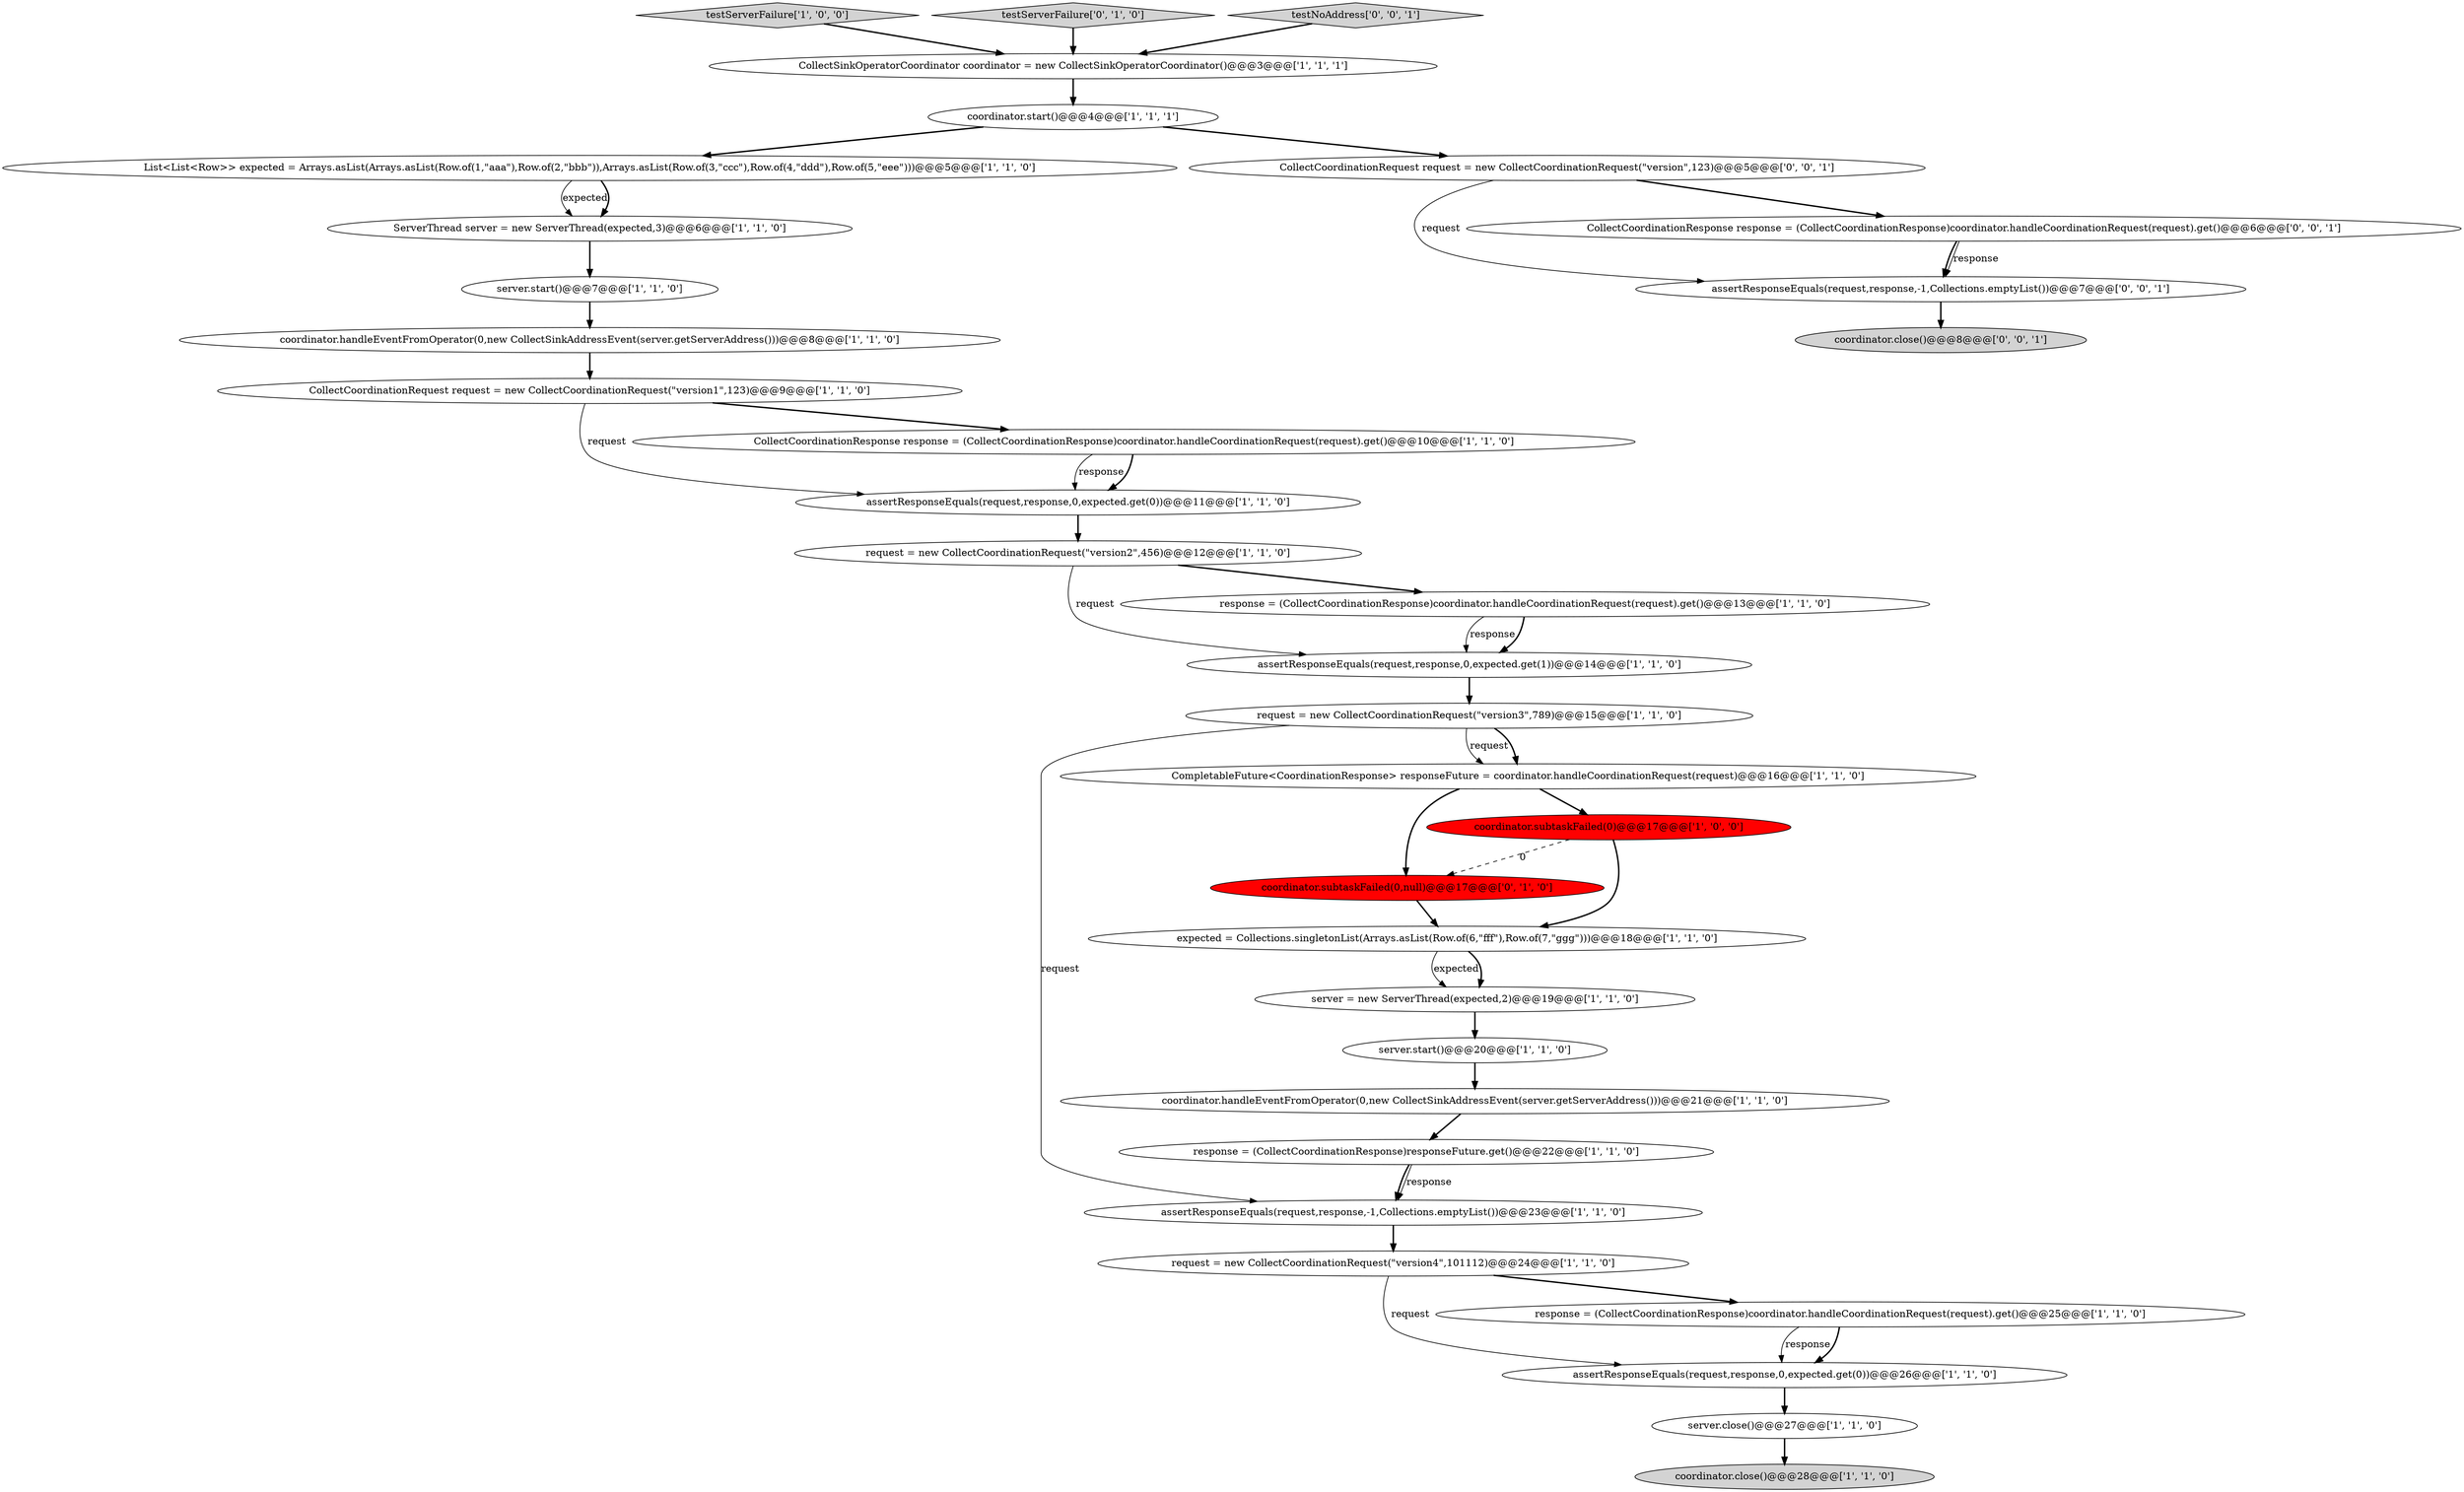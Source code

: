 digraph {
12 [style = filled, label = "server = new ServerThread(expected,2)@@@19@@@['1', '1', '0']", fillcolor = white, shape = ellipse image = "AAA0AAABBB1BBB"];
8 [style = filled, label = "assertResponseEquals(request,response,-1,Collections.emptyList())@@@23@@@['1', '1', '0']", fillcolor = white, shape = ellipse image = "AAA0AAABBB1BBB"];
25 [style = filled, label = "testServerFailure['1', '0', '0']", fillcolor = lightgray, shape = diamond image = "AAA0AAABBB1BBB"];
23 [style = filled, label = "ServerThread server = new ServerThread(expected,3)@@@6@@@['1', '1', '0']", fillcolor = white, shape = ellipse image = "AAA0AAABBB1BBB"];
27 [style = filled, label = "coordinator.subtaskFailed(0,null)@@@17@@@['0', '1', '0']", fillcolor = red, shape = ellipse image = "AAA1AAABBB2BBB"];
5 [style = filled, label = "server.start()@@@7@@@['1', '1', '0']", fillcolor = white, shape = ellipse image = "AAA0AAABBB1BBB"];
4 [style = filled, label = "CollectCoordinationRequest request = new CollectCoordinationRequest(\"version1\",123)@@@9@@@['1', '1', '0']", fillcolor = white, shape = ellipse image = "AAA0AAABBB1BBB"];
26 [style = filled, label = "assertResponseEquals(request,response,0,expected.get(0))@@@11@@@['1', '1', '0']", fillcolor = white, shape = ellipse image = "AAA0AAABBB1BBB"];
31 [style = filled, label = "assertResponseEquals(request,response,-1,Collections.emptyList())@@@7@@@['0', '0', '1']", fillcolor = white, shape = ellipse image = "AAA0AAABBB3BBB"];
14 [style = filled, label = "CollectSinkOperatorCoordinator coordinator = new CollectSinkOperatorCoordinator()@@@3@@@['1', '1', '1']", fillcolor = white, shape = ellipse image = "AAA0AAABBB1BBB"];
11 [style = filled, label = "request = new CollectCoordinationRequest(\"version3\",789)@@@15@@@['1', '1', '0']", fillcolor = white, shape = ellipse image = "AAA0AAABBB1BBB"];
29 [style = filled, label = "CollectCoordinationResponse response = (CollectCoordinationResponse)coordinator.handleCoordinationRequest(request).get()@@@6@@@['0', '0', '1']", fillcolor = white, shape = ellipse image = "AAA0AAABBB3BBB"];
7 [style = filled, label = "coordinator.close()@@@28@@@['1', '1', '0']", fillcolor = lightgray, shape = ellipse image = "AAA0AAABBB1BBB"];
1 [style = filled, label = "response = (CollectCoordinationResponse)responseFuture.get()@@@22@@@['1', '1', '0']", fillcolor = white, shape = ellipse image = "AAA0AAABBB1BBB"];
0 [style = filled, label = "List<List<Row>> expected = Arrays.asList(Arrays.asList(Row.of(1,\"aaa\"),Row.of(2,\"bbb\")),Arrays.asList(Row.of(3,\"ccc\"),Row.of(4,\"ddd\"),Row.of(5,\"eee\")))@@@5@@@['1', '1', '0']", fillcolor = white, shape = ellipse image = "AAA0AAABBB1BBB"];
15 [style = filled, label = "CompletableFuture<CoordinationResponse> responseFuture = coordinator.handleCoordinationRequest(request)@@@16@@@['1', '1', '0']", fillcolor = white, shape = ellipse image = "AAA0AAABBB1BBB"];
30 [style = filled, label = "CollectCoordinationRequest request = new CollectCoordinationRequest(\"version\",123)@@@5@@@['0', '0', '1']", fillcolor = white, shape = ellipse image = "AAA0AAABBB3BBB"];
6 [style = filled, label = "server.close()@@@27@@@['1', '1', '0']", fillcolor = white, shape = ellipse image = "AAA0AAABBB1BBB"];
16 [style = filled, label = "coordinator.handleEventFromOperator(0,new CollectSinkAddressEvent(server.getServerAddress()))@@@8@@@['1', '1', '0']", fillcolor = white, shape = ellipse image = "AAA0AAABBB1BBB"];
17 [style = filled, label = "expected = Collections.singletonList(Arrays.asList(Row.of(6,\"fff\"),Row.of(7,\"ggg\")))@@@18@@@['1', '1', '0']", fillcolor = white, shape = ellipse image = "AAA0AAABBB1BBB"];
2 [style = filled, label = "coordinator.start()@@@4@@@['1', '1', '1']", fillcolor = white, shape = ellipse image = "AAA0AAABBB1BBB"];
9 [style = filled, label = "CollectCoordinationResponse response = (CollectCoordinationResponse)coordinator.handleCoordinationRequest(request).get()@@@10@@@['1', '1', '0']", fillcolor = white, shape = ellipse image = "AAA0AAABBB1BBB"];
21 [style = filled, label = "assertResponseEquals(request,response,0,expected.get(0))@@@26@@@['1', '1', '0']", fillcolor = white, shape = ellipse image = "AAA0AAABBB1BBB"];
28 [style = filled, label = "testServerFailure['0', '1', '0']", fillcolor = lightgray, shape = diamond image = "AAA0AAABBB2BBB"];
3 [style = filled, label = "assertResponseEquals(request,response,0,expected.get(1))@@@14@@@['1', '1', '0']", fillcolor = white, shape = ellipse image = "AAA0AAABBB1BBB"];
18 [style = filled, label = "request = new CollectCoordinationRequest(\"version4\",101112)@@@24@@@['1', '1', '0']", fillcolor = white, shape = ellipse image = "AAA0AAABBB1BBB"];
32 [style = filled, label = "testNoAddress['0', '0', '1']", fillcolor = lightgray, shape = diamond image = "AAA0AAABBB3BBB"];
33 [style = filled, label = "coordinator.close()@@@8@@@['0', '0', '1']", fillcolor = lightgray, shape = ellipse image = "AAA0AAABBB3BBB"];
20 [style = filled, label = "coordinator.subtaskFailed(0)@@@17@@@['1', '0', '0']", fillcolor = red, shape = ellipse image = "AAA1AAABBB1BBB"];
22 [style = filled, label = "response = (CollectCoordinationResponse)coordinator.handleCoordinationRequest(request).get()@@@13@@@['1', '1', '0']", fillcolor = white, shape = ellipse image = "AAA0AAABBB1BBB"];
10 [style = filled, label = "request = new CollectCoordinationRequest(\"version2\",456)@@@12@@@['1', '1', '0']", fillcolor = white, shape = ellipse image = "AAA0AAABBB1BBB"];
13 [style = filled, label = "response = (CollectCoordinationResponse)coordinator.handleCoordinationRequest(request).get()@@@25@@@['1', '1', '0']", fillcolor = white, shape = ellipse image = "AAA0AAABBB1BBB"];
24 [style = filled, label = "coordinator.handleEventFromOperator(0,new CollectSinkAddressEvent(server.getServerAddress()))@@@21@@@['1', '1', '0']", fillcolor = white, shape = ellipse image = "AAA0AAABBB1BBB"];
19 [style = filled, label = "server.start()@@@20@@@['1', '1', '0']", fillcolor = white, shape = ellipse image = "AAA0AAABBB1BBB"];
10->22 [style = bold, label=""];
4->9 [style = bold, label=""];
20->17 [style = bold, label=""];
1->8 [style = bold, label=""];
11->15 [style = solid, label="request"];
23->5 [style = bold, label=""];
17->12 [style = solid, label="expected"];
21->6 [style = bold, label=""];
26->10 [style = bold, label=""];
0->23 [style = solid, label="expected"];
8->18 [style = bold, label=""];
4->26 [style = solid, label="request"];
20->27 [style = dashed, label="0"];
29->31 [style = bold, label=""];
3->11 [style = bold, label=""];
11->8 [style = solid, label="request"];
32->14 [style = bold, label=""];
22->3 [style = solid, label="response"];
25->14 [style = bold, label=""];
29->31 [style = solid, label="response"];
9->26 [style = solid, label="response"];
30->29 [style = bold, label=""];
11->15 [style = bold, label=""];
28->14 [style = bold, label=""];
19->24 [style = bold, label=""];
5->16 [style = bold, label=""];
9->26 [style = bold, label=""];
22->3 [style = bold, label=""];
13->21 [style = solid, label="response"];
2->0 [style = bold, label=""];
17->12 [style = bold, label=""];
10->3 [style = solid, label="request"];
1->8 [style = solid, label="response"];
0->23 [style = bold, label=""];
15->20 [style = bold, label=""];
31->33 [style = bold, label=""];
18->21 [style = solid, label="request"];
27->17 [style = bold, label=""];
18->13 [style = bold, label=""];
14->2 [style = bold, label=""];
24->1 [style = bold, label=""];
16->4 [style = bold, label=""];
12->19 [style = bold, label=""];
6->7 [style = bold, label=""];
13->21 [style = bold, label=""];
15->27 [style = bold, label=""];
2->30 [style = bold, label=""];
30->31 [style = solid, label="request"];
}

